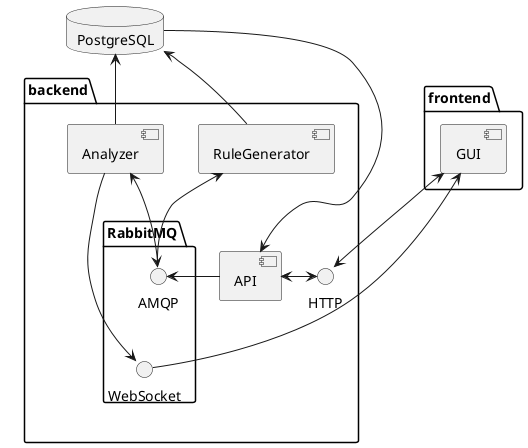@startuml
PostgreSQL -[hidden]-> backend



package frontend {
    [GUI]
}

package backend {


    [Analyzer]
    database "PostgreSQL" {
        }

    [RuleGenerator] -[hidden]left->Analyzer
    package RabbitMQ{
        WebSocket -[hidden]-> WebSocket
        WebSocket <-[hidden]up-> AMQP
    }
    [API] <-right-> HTTP
    RabbitMQ -[hidden]up-> Analyzer
    API -[hidden]-> RabbitMQ

}
backend -[hidden]up->PostgreSQL

RabbitMQ-[hidden]up->Analyzer
[API] -> AMQP
AMQP <-> Analyzer
Analyzer -> PostgreSQL
Analyzer -> WebSocket
GUI <- WebSocket
HTTP <-up-> GUI

API -[hidden]down->RuleGenerator

API <-up- PostgreSQL
RuleGenerator -[hidden]right-> API
API -[hidden]left-> RuleGenerator
RuleGenerator -up-> PostgreSQL
RuleGenerator <- AMQP



@enduml